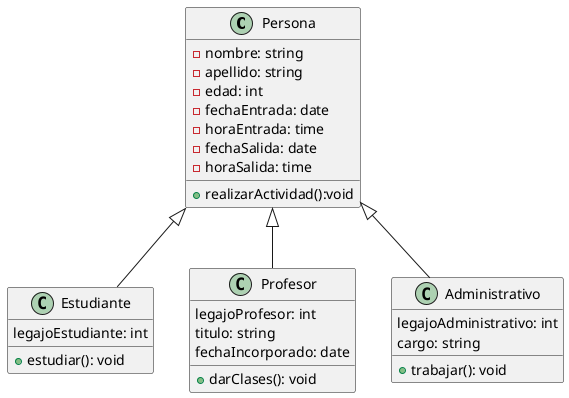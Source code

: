 @startuml
'https://plantuml.com/sequence-diagram

class Persona{
-nombre: string
-apellido: string
-edad: int
-fechaEntrada: date
-horaEntrada: time
-fechaSalida: date
-horaSalida: time
+realizarActividad():void
}

Estudiante -u-|> Persona
Profesor -u-|> Persona
Administrativo -u-|> Persona

class Estudiante{
legajoEstudiante: int
+estudiar(): void
}
class Profesor{
legajoProfesor: int
titulo: string
fechaIncorporado: date
+darClases(): void
}
class Administrativo{
legajoAdministrativo: int
cargo: string
+trabajar(): void
}



@enduml